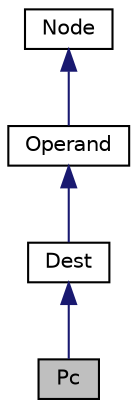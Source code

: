 digraph "Pc"
{
 // LATEX_PDF_SIZE
  edge [fontname="Helvetica",fontsize="10",labelfontname="Helvetica",labelfontsize="10"];
  node [fontname="Helvetica",fontsize="10",shape=record];
  Node1 [label="Pc",height=0.2,width=0.4,color="black", fillcolor="grey75", style="filled", fontcolor="black",tooltip=" "];
  Node2 -> Node1 [dir="back",color="midnightblue",fontsize="10",style="solid"];
  Node2 [label="Dest",height=0.2,width=0.4,color="black", fillcolor="white", style="filled",URL="$classDest.html",tooltip=" "];
  Node3 -> Node2 [dir="back",color="midnightblue",fontsize="10",style="solid"];
  Node3 [label="Operand",height=0.2,width=0.4,color="black", fillcolor="white", style="filled",URL="$classOperand.html",tooltip=" "];
  Node4 -> Node3 [dir="back",color="midnightblue",fontsize="10",style="solid"];
  Node4 [label="Node",height=0.2,width=0.4,color="black", fillcolor="white", style="filled",URL="$classNode.html",tooltip=" "];
}
